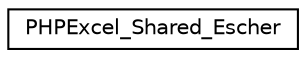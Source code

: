 digraph "Иерархия классов. Графический вид."
{
  edge [fontname="Helvetica",fontsize="10",labelfontname="Helvetica",labelfontsize="10"];
  node [fontname="Helvetica",fontsize="10",shape=record];
  rankdir="LR";
  Node0 [label="PHPExcel_Shared_Escher",height=0.2,width=0.4,color="black", fillcolor="white", style="filled",URL="$class_p_h_p_excel___shared___escher.html"];
}
